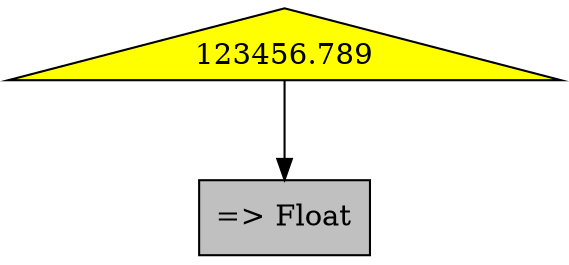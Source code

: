 digraph g {
ordering=out;n1[label=" =\> Float",fillcolor=gray,style=filled,shape=record];
n0[label="123456.789",fillcolor=yellow,style=filled,shape=triangle];
n0 -> n1;
}
